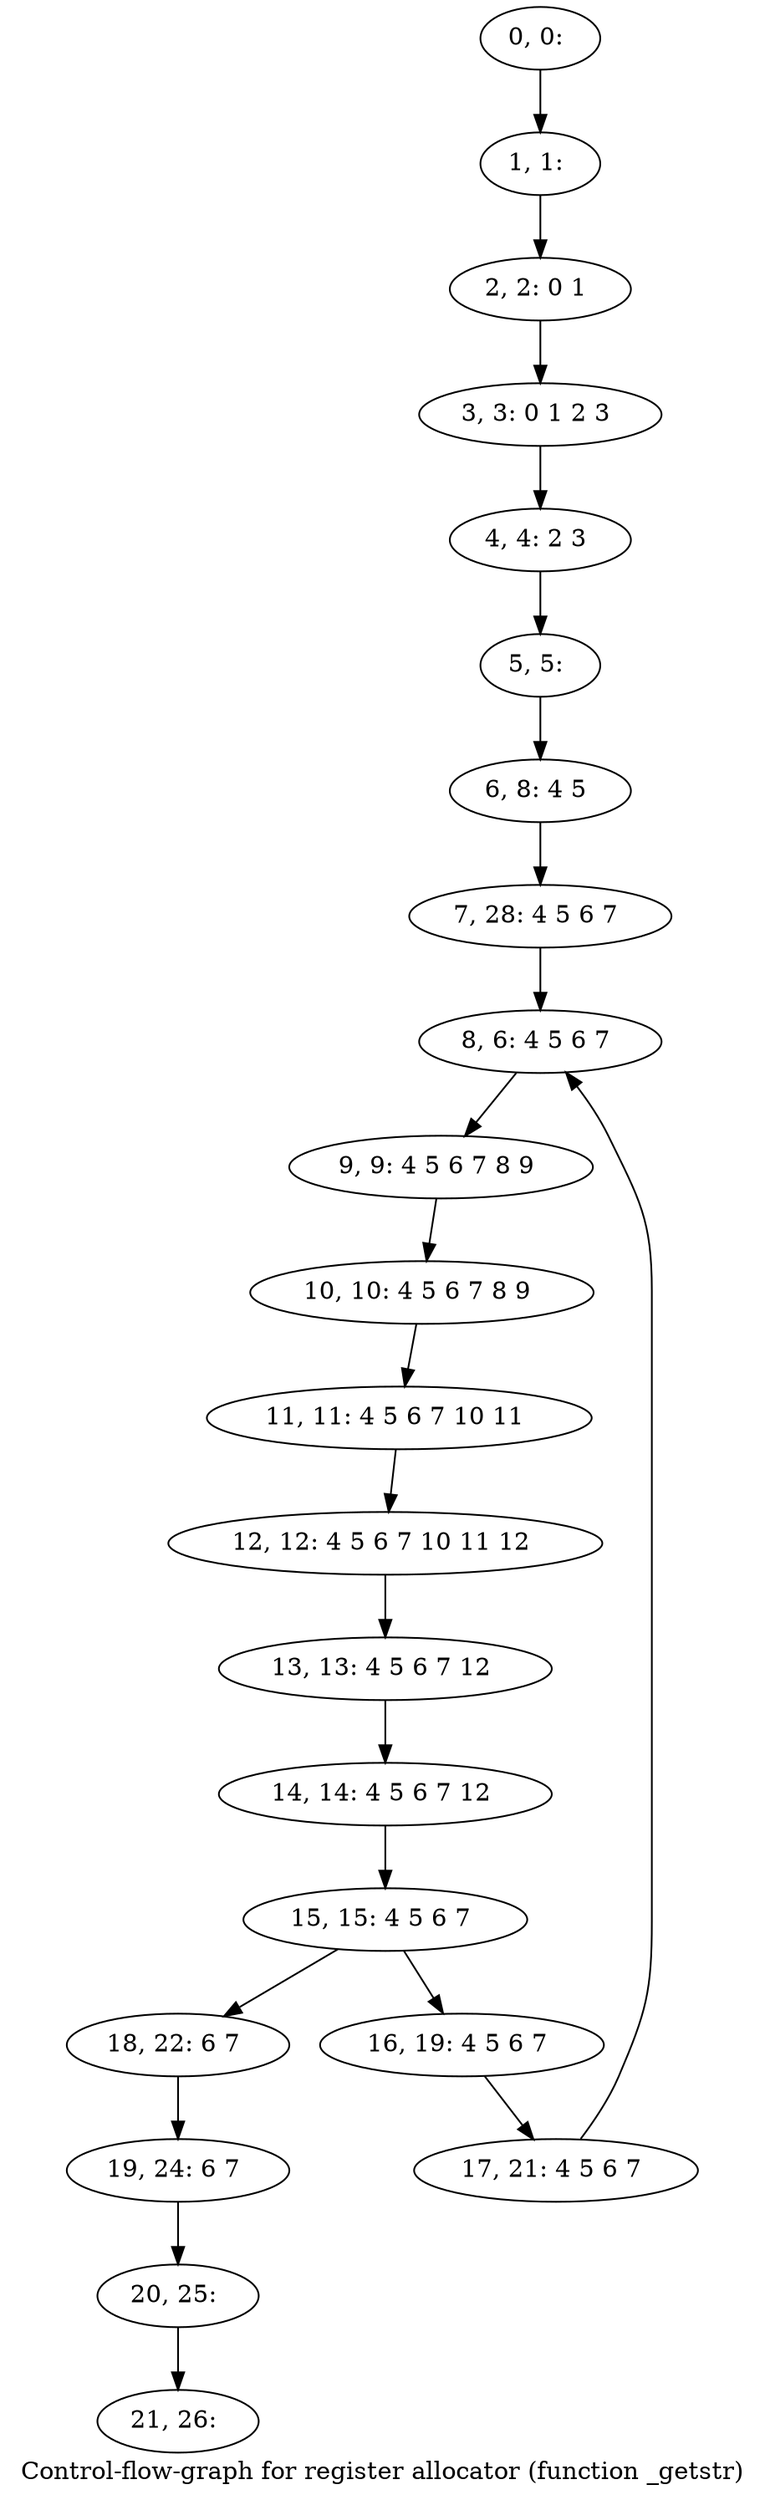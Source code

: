 digraph G {
graph [label="Control-flow-graph for register allocator (function _getstr)"]
0[label="0, 0: "];
1[label="1, 1: "];
2[label="2, 2: 0 1 "];
3[label="3, 3: 0 1 2 3 "];
4[label="4, 4: 2 3 "];
5[label="5, 5: "];
6[label="6, 8: 4 5 "];
7[label="7, 28: 4 5 6 7 "];
8[label="8, 6: 4 5 6 7 "];
9[label="9, 9: 4 5 6 7 8 9 "];
10[label="10, 10: 4 5 6 7 8 9 "];
11[label="11, 11: 4 5 6 7 10 11 "];
12[label="12, 12: 4 5 6 7 10 11 12 "];
13[label="13, 13: 4 5 6 7 12 "];
14[label="14, 14: 4 5 6 7 12 "];
15[label="15, 15: 4 5 6 7 "];
16[label="16, 19: 4 5 6 7 "];
17[label="17, 21: 4 5 6 7 "];
18[label="18, 22: 6 7 "];
19[label="19, 24: 6 7 "];
20[label="20, 25: "];
21[label="21, 26: "];
0->1 ;
1->2 ;
2->3 ;
3->4 ;
4->5 ;
5->6 ;
6->7 ;
7->8 ;
8->9 ;
9->10 ;
10->11 ;
11->12 ;
12->13 ;
13->14 ;
14->15 ;
15->16 ;
15->18 ;
16->17 ;
17->8 ;
18->19 ;
19->20 ;
20->21 ;
}
